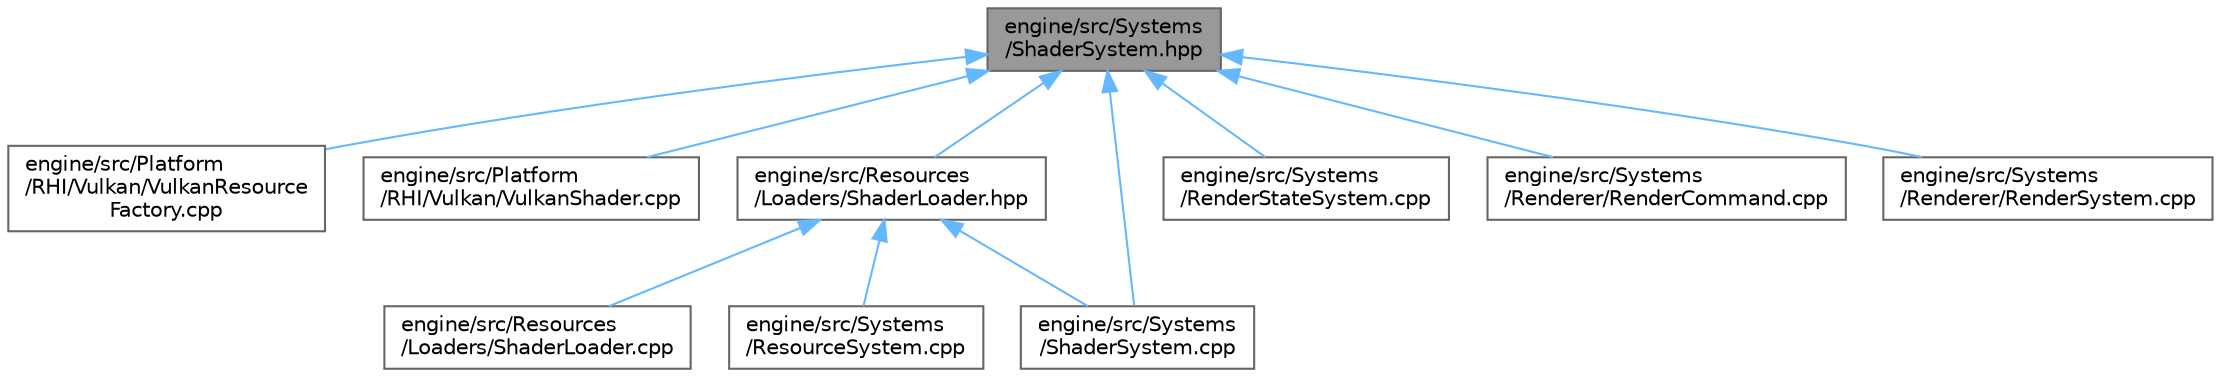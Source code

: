 digraph "engine/src/Systems/ShaderSystem.hpp"
{
 // LATEX_PDF_SIZE
  bgcolor="transparent";
  edge [fontname=Helvetica,fontsize=10,labelfontname=Helvetica,labelfontsize=10];
  node [fontname=Helvetica,fontsize=10,shape=box,height=0.2,width=0.4];
  Node1 [id="Node000001",label="engine/src/Systems\l/ShaderSystem.hpp",height=0.2,width=0.4,color="gray40", fillcolor="grey60", style="filled", fontcolor="black",tooltip=" "];
  Node1 -> Node2 [id="edge1_Node000001_Node000002",dir="back",color="steelblue1",style="solid",tooltip=" "];
  Node2 [id="Node000002",label="engine/src/Platform\l/RHI/Vulkan/VulkanResource\lFactory.cpp",height=0.2,width=0.4,color="grey40", fillcolor="white", style="filled",URL="$_vulkan_resource_factory_8cpp.html",tooltip=" "];
  Node1 -> Node3 [id="edge2_Node000001_Node000003",dir="back",color="steelblue1",style="solid",tooltip=" "];
  Node3 [id="Node000003",label="engine/src/Platform\l/RHI/Vulkan/VulkanShader.cpp",height=0.2,width=0.4,color="grey40", fillcolor="white", style="filled",URL="$_vulkan_shader_8cpp.html",tooltip=" "];
  Node1 -> Node4 [id="edge3_Node000001_Node000004",dir="back",color="steelblue1",style="solid",tooltip=" "];
  Node4 [id="Node000004",label="engine/src/Resources\l/Loaders/ShaderLoader.hpp",height=0.2,width=0.4,color="grey40", fillcolor="white", style="filled",URL="$_shader_loader_8hpp.html",tooltip=" "];
  Node4 -> Node5 [id="edge4_Node000004_Node000005",dir="back",color="steelblue1",style="solid",tooltip=" "];
  Node5 [id="Node000005",label="engine/src/Resources\l/Loaders/ShaderLoader.cpp",height=0.2,width=0.4,color="grey40", fillcolor="white", style="filled",URL="$_shader_loader_8cpp.html",tooltip=" "];
  Node4 -> Node6 [id="edge5_Node000004_Node000006",dir="back",color="steelblue1",style="solid",tooltip=" "];
  Node6 [id="Node000006",label="engine/src/Systems\l/ResourceSystem.cpp",height=0.2,width=0.4,color="grey40", fillcolor="white", style="filled",URL="$_resource_system_8cpp.html",tooltip=" "];
  Node4 -> Node7 [id="edge6_Node000004_Node000007",dir="back",color="steelblue1",style="solid",tooltip=" "];
  Node7 [id="Node000007",label="engine/src/Systems\l/ShaderSystem.cpp",height=0.2,width=0.4,color="grey40", fillcolor="white", style="filled",URL="$_shader_system_8cpp.html",tooltip=" "];
  Node1 -> Node8 [id="edge7_Node000001_Node000008",dir="back",color="steelblue1",style="solid",tooltip=" "];
  Node8 [id="Node000008",label="engine/src/Systems\l/RenderStateSystem.cpp",height=0.2,width=0.4,color="grey40", fillcolor="white", style="filled",URL="$_render_state_system_8cpp.html",tooltip=" "];
  Node1 -> Node9 [id="edge8_Node000001_Node000009",dir="back",color="steelblue1",style="solid",tooltip=" "];
  Node9 [id="Node000009",label="engine/src/Systems\l/Renderer/RenderCommand.cpp",height=0.2,width=0.4,color="grey40", fillcolor="white", style="filled",URL="$_render_command_8cpp.html",tooltip=" "];
  Node1 -> Node10 [id="edge9_Node000001_Node000010",dir="back",color="steelblue1",style="solid",tooltip=" "];
  Node10 [id="Node000010",label="engine/src/Systems\l/Renderer/RenderSystem.cpp",height=0.2,width=0.4,color="grey40", fillcolor="white", style="filled",URL="$_render_system_8cpp.html",tooltip=" "];
  Node1 -> Node7 [id="edge10_Node000001_Node000007",dir="back",color="steelblue1",style="solid",tooltip=" "];
}
